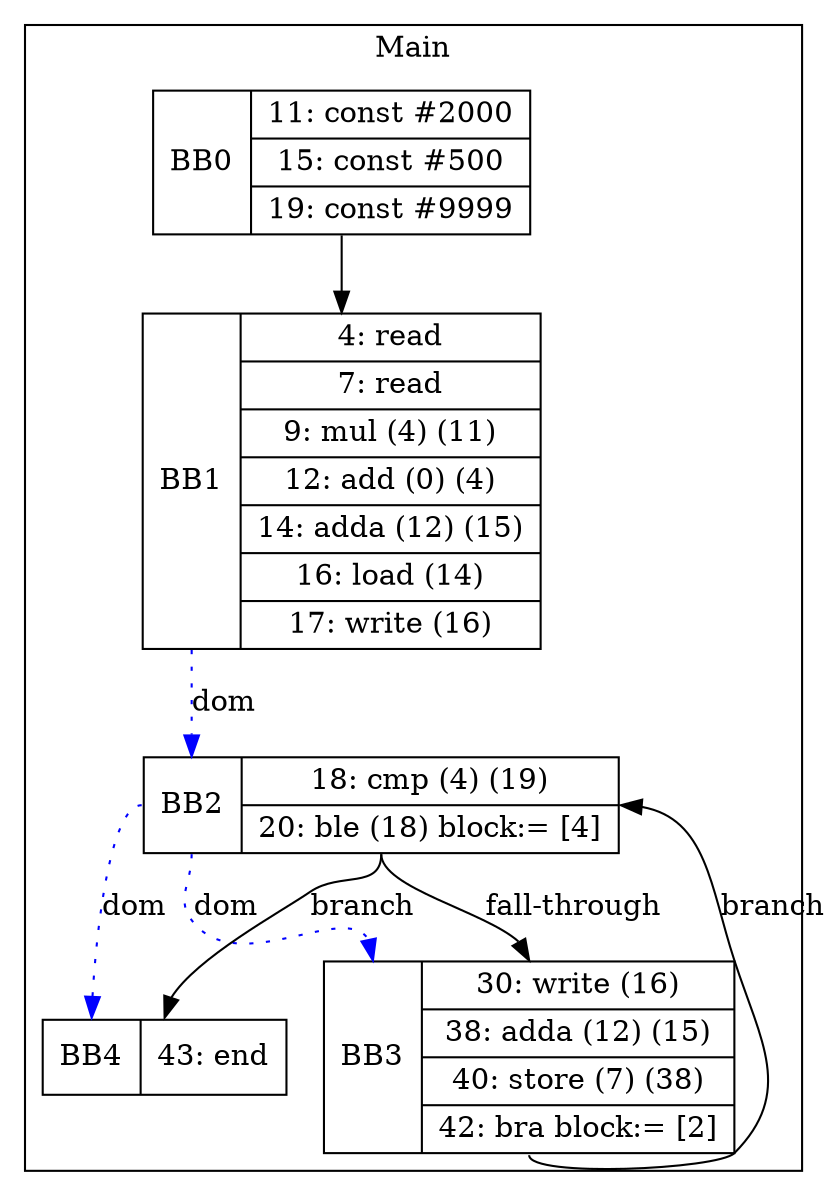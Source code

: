 digraph G {
node [shape=record];
subgraph cluster_main{
label = "Main";
BB0 [shape=record, label="<b>BB0|{11: const #2000|15: const #500|19: const #9999}"];
BB1 [shape=record, label="<b>BB1|{4: read|7: read|9: mul (4) (11)|12: add (0) (4)|14: adda (12) (15)|16: load (14)|17: write (16)}"];
BB2 [shape=record, label="<b>BB2|{18: cmp (4) (19)|20: ble (18) block:= [4]}"];
BB3 [shape=record, label="<b>BB3|{30: write (16)|38: adda (12) (15)|40: store (7) (38)|42: bra block:= [2]}"];
BB4 [shape=record, label="<b>BB4|{43: end}"];
}
BB0:s -> BB1:n ;
BB2:b -> BB3:b [color=blue, style=dotted, label="dom"];
BB2:b -> BB4:b [color=blue, style=dotted, label="dom"];
BB1:b -> BB2:b [color=blue, style=dotted, label="dom"];
BB2:s -> BB4:n [label="branch"];
BB3:s -> BB2:e [label="branch"];
BB2:s -> BB3:n [label="fall-through"];
}
